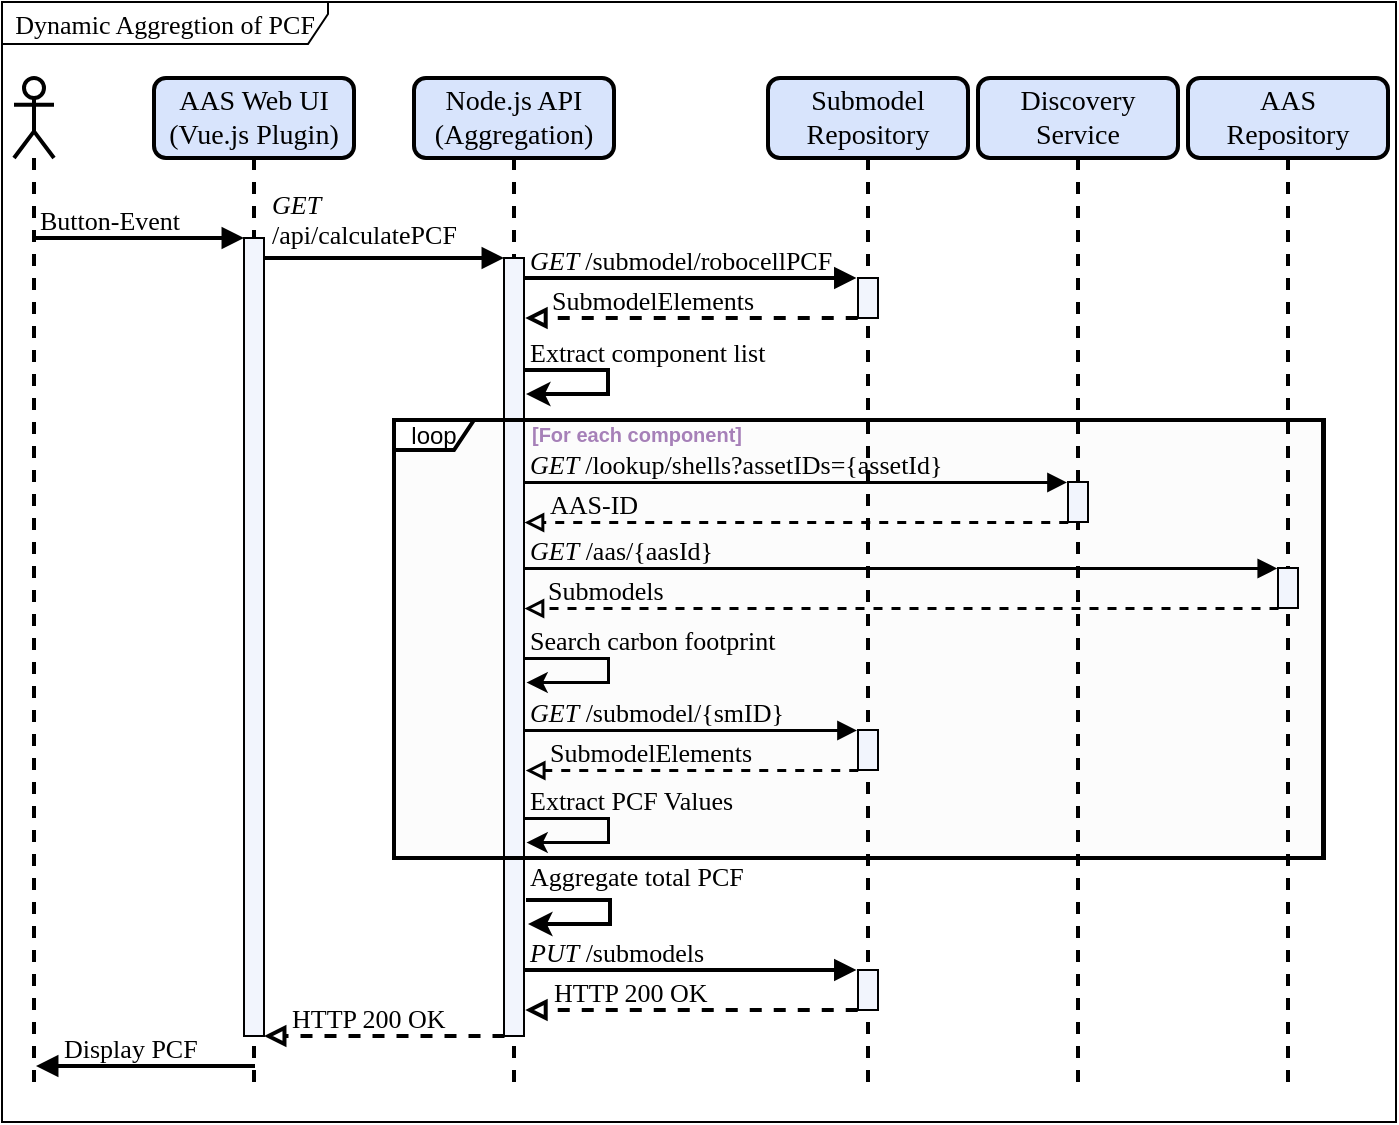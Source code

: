 <mxfile version="27.0.9">
  <diagram name="Seite-1" id="PKCKO2JZGXZ1WHyT4p6J">
    <mxGraphModel dx="1090" dy="825" grid="0" gridSize="1" guides="1" tooltips="1" connect="1" arrows="1" fold="1" page="1" pageScale="1" pageWidth="827" pageHeight="1169" math="0" shadow="0">
      <root>
        <mxCell id="0" />
        <mxCell id="1" parent="0" />
        <mxCell id="T0_c9oBNIR08QPvrWOdN-19" value="" style="rounded=0;whiteSpace=wrap;html=1;fillColor=#FCFCFC;" vertex="1" parent="1">
          <mxGeometry x="320" y="651" width="464" height="219" as="geometry" />
        </mxCell>
        <mxCell id="VinP_fHk5Zw0z-EUnCDr-19" value="&lt;font face=&quot;Times New Roman&quot; style=&quot;font-size: 14px;&quot;&gt;AAS Web UI&lt;/font&gt;&lt;div&gt;&lt;font face=&quot;Times New Roman&quot; style=&quot;font-size: 14px;&quot;&gt;(Vue.js Plugin)&lt;/font&gt;&lt;/div&gt;" style="shape=umlLifeline;perimeter=lifelinePerimeter;whiteSpace=wrap;html=1;container=1;dropTarget=0;collapsible=0;recursiveResize=0;outlineConnect=0;portConstraint=eastwest;newEdgeStyle={&quot;curved&quot;:0,&quot;rounded&quot;:0};rounded=1;fillColor=#D8E4FC;strokeWidth=2;" parent="1" vertex="1">
          <mxGeometry x="200" y="480" width="100" height="503" as="geometry" />
        </mxCell>
        <mxCell id="VinP_fHk5Zw0z-EUnCDr-28" value="" style="html=1;points=[[0,0,0,0,5],[0,1,0,0,-5],[1,0,0,0,5],[1,1,0,0,-5]];perimeter=orthogonalPerimeter;outlineConnect=0;targetShapes=umlLifeline;portConstraint=eastwest;newEdgeStyle={&quot;curved&quot;:0,&quot;rounded&quot;:0};fillColor=#F2F5FD;" parent="VinP_fHk5Zw0z-EUnCDr-19" vertex="1">
          <mxGeometry x="45" y="80" width="10" height="399" as="geometry" />
        </mxCell>
        <mxCell id="VinP_fHk5Zw0z-EUnCDr-20" value="" style="shape=umlLifeline;perimeter=lifelinePerimeter;whiteSpace=wrap;html=1;container=1;dropTarget=0;collapsible=0;recursiveResize=0;outlineConnect=0;portConstraint=eastwest;newEdgeStyle={&quot;curved&quot;:0,&quot;rounded&quot;:0};participant=umlActor;strokeWidth=2;" parent="1" vertex="1">
          <mxGeometry x="130" y="480" width="20" height="503" as="geometry" />
        </mxCell>
        <mxCell id="VinP_fHk5Zw0z-EUnCDr-21" value="&lt;font face=&quot;Times New Roman&quot; style=&quot;font-size: 14px;&quot;&gt;Node.js API&lt;/font&gt;&lt;div&gt;&lt;font face=&quot;Times New Roman&quot; style=&quot;font-size: 14px;&quot;&gt;(Aggregation&lt;span style=&quot;background-color: transparent; color: light-dark(rgb(0, 0, 0), rgb(255, 255, 255));&quot;&gt;)&lt;/span&gt;&lt;/font&gt;&lt;/div&gt;" style="shape=umlLifeline;perimeter=lifelinePerimeter;whiteSpace=wrap;html=1;container=1;dropTarget=0;collapsible=0;recursiveResize=0;outlineConnect=0;portConstraint=eastwest;newEdgeStyle={&quot;curved&quot;:0,&quot;rounded&quot;:0};rounded=1;fillColor=#D8E4FC;strokeColor=default;strokeWidth=2;" parent="1" vertex="1">
          <mxGeometry x="330" y="480" width="100" height="503" as="geometry" />
        </mxCell>
        <mxCell id="VinP_fHk5Zw0z-EUnCDr-29" value="" style="html=1;points=[[0,0,0,0,5],[0,1,0,0,-5],[1,0,0,0,5],[1,1,0,0,-5]];perimeter=orthogonalPerimeter;outlineConnect=0;targetShapes=umlLifeline;portConstraint=eastwest;newEdgeStyle={&quot;curved&quot;:0,&quot;rounded&quot;:0};fillColor=#F2F5FD;" parent="VinP_fHk5Zw0z-EUnCDr-21" vertex="1">
          <mxGeometry x="45" y="90" width="10" height="389" as="geometry" />
        </mxCell>
        <mxCell id="VinP_fHk5Zw0z-EUnCDr-24" value="Submodel&lt;div&gt;Repository&lt;/div&gt;" style="shape=umlLifeline;perimeter=lifelinePerimeter;whiteSpace=wrap;html=1;container=1;dropTarget=0;collapsible=0;recursiveResize=0;outlineConnect=0;portConstraint=eastwest;newEdgeStyle={&quot;curved&quot;:0,&quot;rounded&quot;:0};rounded=1;fillColor=#D8E4FC;strokeWidth=2;fontSize=14;fontFamily=Times New Roman;" parent="1" vertex="1">
          <mxGeometry x="507" y="480" width="100" height="503" as="geometry" />
        </mxCell>
        <mxCell id="VinP_fHk5Zw0z-EUnCDr-36" value="" style="html=1;points=[[0,0,0,0,5],[0,1,0,0,-5],[1,0,0,0,5],[1,1,0,0,-5]];perimeter=orthogonalPerimeter;outlineConnect=0;targetShapes=umlLifeline;portConstraint=eastwest;newEdgeStyle={&quot;curved&quot;:0,&quot;rounded&quot;:0};fillColor=#F2F5FD;" parent="VinP_fHk5Zw0z-EUnCDr-24" vertex="1">
          <mxGeometry x="45" y="100" width="10" height="20" as="geometry" />
        </mxCell>
        <mxCell id="VinP_fHk5Zw0z-EUnCDr-27" value="" style="html=1;verticalAlign=bottom;endArrow=block;curved=0;rounded=0;align=center;strokeWidth=2;" parent="1" edge="1">
          <mxGeometry x="0.0" width="80" relative="1" as="geometry">
            <mxPoint x="140" y="560" as="sourcePoint" />
            <mxPoint x="245" y="560" as="targetPoint" />
            <mxPoint as="offset" />
          </mxGeometry>
        </mxCell>
        <mxCell id="VinP_fHk5Zw0z-EUnCDr-30" value="" style="html=1;verticalAlign=bottom;endArrow=block;curved=0;rounded=0;strokeWidth=2;" parent="1" edge="1">
          <mxGeometry width="80" relative="1" as="geometry">
            <mxPoint x="255" y="570" as="sourcePoint" />
            <mxPoint x="375" y="570" as="targetPoint" />
            <mxPoint as="offset" />
          </mxGeometry>
        </mxCell>
        <mxCell id="VinP_fHk5Zw0z-EUnCDr-31" value="Discovery&lt;div&gt;Service&lt;/div&gt;" style="shape=umlLifeline;perimeter=lifelinePerimeter;whiteSpace=wrap;html=1;container=1;dropTarget=0;collapsible=0;recursiveResize=0;outlineConnect=0;portConstraint=eastwest;newEdgeStyle={&quot;curved&quot;:0,&quot;rounded&quot;:0};rounded=1;fillColor=#D8E4FC;strokeWidth=2;fontSize=14;fontFamily=Times New Roman;" parent="1" vertex="1">
          <mxGeometry x="612" y="480" width="100" height="503" as="geometry" />
        </mxCell>
        <mxCell id="VinP_fHk5Zw0z-EUnCDr-65" value="" style="html=1;points=[[0,0,0,0,5],[0,1,0,0,-5],[1,0,0,0,5],[1,1,0,0,-5]];perimeter=orthogonalPerimeter;outlineConnect=0;targetShapes=umlLifeline;portConstraint=eastwest;newEdgeStyle={&quot;curved&quot;:0,&quot;rounded&quot;:0};fillColor=#F2F5FD;" parent="VinP_fHk5Zw0z-EUnCDr-31" vertex="1">
          <mxGeometry x="45" y="202" width="10" height="20" as="geometry" />
        </mxCell>
        <mxCell id="VinP_fHk5Zw0z-EUnCDr-32" value="AAS&lt;div&gt;Repository&lt;/div&gt;" style="shape=umlLifeline;perimeter=lifelinePerimeter;whiteSpace=wrap;html=1;container=1;dropTarget=0;collapsible=0;recursiveResize=0;outlineConnect=0;portConstraint=eastwest;newEdgeStyle={&quot;curved&quot;:0,&quot;rounded&quot;:0};rounded=1;fillColor=#D8E4FC;strokeWidth=2;fontSize=14;fontFamily=Times New Roman;" parent="1" vertex="1">
          <mxGeometry x="717" y="480" width="100" height="503" as="geometry" />
        </mxCell>
        <mxCell id="VinP_fHk5Zw0z-EUnCDr-35" value="" style="html=1;verticalAlign=bottom;endArrow=block;curved=0;rounded=0;strokeWidth=2;" parent="1" edge="1">
          <mxGeometry x="0.0" width="80" relative="1" as="geometry">
            <mxPoint x="385" y="580" as="sourcePoint" />
            <mxPoint x="551.25" y="580" as="targetPoint" />
            <mxPoint as="offset" />
          </mxGeometry>
        </mxCell>
        <mxCell id="VinP_fHk5Zw0z-EUnCDr-37" value="" style="html=1;verticalAlign=bottom;endArrow=block;curved=0;rounded=0;dashed=1;endFill=0;strokeWidth=2;" parent="1" edge="1">
          <mxGeometry x="0.0" width="80" relative="1" as="geometry">
            <mxPoint x="551.87" y="600" as="sourcePoint" />
            <mxPoint x="385.62" y="600" as="targetPoint" />
            <mxPoint as="offset" />
          </mxGeometry>
        </mxCell>
        <mxCell id="VinP_fHk5Zw0z-EUnCDr-61" value="loop" style="shape=umlFrame;whiteSpace=wrap;html=1;pointerEvents=0;width=40;height=15;strokeColor=#000000;strokeWidth=2;fillColor=default;gradientColor=none;shadow=0;" parent="1" vertex="1">
          <mxGeometry x="320" y="651" width="465" height="219" as="geometry" />
        </mxCell>
        <mxCell id="VinP_fHk5Zw0z-EUnCDr-66" value="" style="html=1;points=[[0,0,0,0,5],[0,1,0,0,-5],[1,0,0,0,5],[1,1,0,0,-5]];perimeter=orthogonalPerimeter;outlineConnect=0;targetShapes=umlLifeline;portConstraint=eastwest;newEdgeStyle={&quot;curved&quot;:0,&quot;rounded&quot;:0};fillColor=#F2F5FD;" parent="1" vertex="1">
          <mxGeometry x="762" y="725" width="10" height="20" as="geometry" />
        </mxCell>
        <mxCell id="VinP_fHk5Zw0z-EUnCDr-67" value="" style="html=1;verticalAlign=bottom;endArrow=block;curved=0;rounded=0;align=right;strokeWidth=1.5;" parent="1" edge="1">
          <mxGeometry x="0.0" width="80" relative="1" as="geometry">
            <mxPoint x="385" y="682" as="sourcePoint" />
            <mxPoint x="656.25" y="682" as="targetPoint" />
            <mxPoint as="offset" />
          </mxGeometry>
        </mxCell>
        <mxCell id="VinP_fHk5Zw0z-EUnCDr-68" value="" style="html=1;verticalAlign=bottom;endArrow=block;curved=0;rounded=0;dashed=1;endFill=0;align=right;strokeWidth=1.5;" parent="1" edge="1">
          <mxGeometry x="0.0" width="80" relative="1" as="geometry">
            <mxPoint x="656.87" y="702" as="sourcePoint" />
            <mxPoint x="385" y="702" as="targetPoint" />
            <mxPoint as="offset" />
          </mxGeometry>
        </mxCell>
        <mxCell id="VinP_fHk5Zw0z-EUnCDr-70" value="" style="html=1;verticalAlign=bottom;endArrow=block;curved=0;rounded=0;align=right;strokeWidth=1.5;" parent="1" edge="1">
          <mxGeometry x="0.0" width="80" relative="1" as="geometry">
            <mxPoint x="385" y="725" as="sourcePoint" />
            <mxPoint x="761.38" y="725" as="targetPoint" />
            <mxPoint as="offset" />
          </mxGeometry>
        </mxCell>
        <mxCell id="VinP_fHk5Zw0z-EUnCDr-71" value="" style="html=1;verticalAlign=bottom;endArrow=block;curved=0;rounded=0;dashed=1;endFill=0;align=right;strokeWidth=1.5;" parent="1" edge="1">
          <mxGeometry x="0.0" width="80" relative="1" as="geometry">
            <mxPoint x="762" y="745" as="sourcePoint" />
            <mxPoint x="385" y="745" as="targetPoint" />
            <mxPoint as="offset" />
          </mxGeometry>
        </mxCell>
        <mxCell id="VinP_fHk5Zw0z-EUnCDr-73" value="Button-Event" style="text;html=1;align=left;verticalAlign=middle;whiteSpace=wrap;rounded=0;fontSize=13;fontFamily=Times New Roman;" parent="1" vertex="1">
          <mxGeometry x="141" y="546" width="103" height="10" as="geometry" />
        </mxCell>
        <mxCell id="VinP_fHk5Zw0z-EUnCDr-74" value="&lt;font face=&quot;Times New Roman&quot; style=&quot;font-size: 13px; line-height: 30%;&quot;&gt;&lt;i&gt;GET &lt;/i&gt;&lt;br&gt;/api/calculatePCF&lt;/font&gt;" style="text;html=1;align=left;verticalAlign=middle;whiteSpace=wrap;rounded=0;" parent="1" vertex="1">
          <mxGeometry x="257" y="529" width="124" height="44" as="geometry" />
        </mxCell>
        <mxCell id="VinP_fHk5Zw0z-EUnCDr-75" value="&lt;i&gt;GET &lt;/i&gt;/submodel/robocellPCF" style="text;html=1;align=left;verticalAlign=middle;whiteSpace=wrap;rounded=0;fontSize=13;fontFamily=Times New Roman;" parent="1" vertex="1">
          <mxGeometry x="386" y="560" width="165" height="21" as="geometry" />
        </mxCell>
        <mxCell id="VinP_fHk5Zw0z-EUnCDr-76" value="SubmodelElements" style="text;html=1;align=left;verticalAlign=middle;whiteSpace=wrap;rounded=0;fontSize=13;fontFamily=Times New Roman;" parent="1" vertex="1">
          <mxGeometry x="397" y="580" width="103" height="21" as="geometry" />
        </mxCell>
        <mxCell id="VinP_fHk5Zw0z-EUnCDr-77" value="&lt;i&gt;GET &lt;/i&gt;/lookup/shells?assetIDs={assetId}&amp;nbsp;" style="text;html=1;align=left;verticalAlign=middle;whiteSpace=wrap;rounded=0;fontSize=13;fontFamily=Times New Roman;" parent="1" vertex="1">
          <mxGeometry x="386" y="662" width="261" height="21" as="geometry" />
        </mxCell>
        <mxCell id="VinP_fHk5Zw0z-EUnCDr-78" value="AAS-ID" style="text;html=1;align=left;verticalAlign=middle;whiteSpace=wrap;rounded=0;fontSize=13;fontFamily=Times New Roman;" parent="1" vertex="1">
          <mxGeometry x="396" y="682" width="103" height="21" as="geometry" />
        </mxCell>
        <mxCell id="VinP_fHk5Zw0z-EUnCDr-79" value="&lt;i&gt;GET&lt;/i&gt; /aas/{aasId}" style="text;html=1;align=left;verticalAlign=middle;whiteSpace=wrap;rounded=0;fontSize=13;fontFamily=Times New Roman;" parent="1" vertex="1">
          <mxGeometry x="386" y="705" width="103" height="21" as="geometry" />
        </mxCell>
        <mxCell id="VinP_fHk5Zw0z-EUnCDr-80" value="Submodels" style="text;html=1;align=left;verticalAlign=middle;whiteSpace=wrap;rounded=0;fontSize=13;fontFamily=Times New Roman;" parent="1" vertex="1">
          <mxGeometry x="395" y="725" width="117" height="21" as="geometry" />
        </mxCell>
        <mxCell id="VinP_fHk5Zw0z-EUnCDr-101" value="" style="html=1;points=[[0,0,0,0,5],[0,1,0,0,-5],[1,0,0,0,5],[1,1,0,0,-5]];perimeter=orthogonalPerimeter;outlineConnect=0;targetShapes=umlLifeline;portConstraint=eastwest;newEdgeStyle={&quot;curved&quot;:0,&quot;rounded&quot;:0};fillColor=#F2F5FD;" parent="1" vertex="1">
          <mxGeometry x="552" y="926" width="10" height="20" as="geometry" />
        </mxCell>
        <mxCell id="VinP_fHk5Zw0z-EUnCDr-102" value="" style="html=1;verticalAlign=bottom;endArrow=block;curved=0;rounded=0;strokeWidth=2;" parent="1" edge="1">
          <mxGeometry x="0.0" width="80" relative="1" as="geometry">
            <mxPoint x="385" y="926" as="sourcePoint" />
            <mxPoint x="551.25" y="926" as="targetPoint" />
            <mxPoint as="offset" />
          </mxGeometry>
        </mxCell>
        <mxCell id="VinP_fHk5Zw0z-EUnCDr-103" value="" style="html=1;verticalAlign=bottom;endArrow=block;curved=0;rounded=0;dashed=1;endFill=0;strokeWidth=2;" parent="1" edge="1">
          <mxGeometry x="0.0" width="80" relative="1" as="geometry">
            <mxPoint x="551.87" y="946" as="sourcePoint" />
            <mxPoint x="385.62" y="946" as="targetPoint" />
            <mxPoint as="offset" />
          </mxGeometry>
        </mxCell>
        <mxCell id="VinP_fHk5Zw0z-EUnCDr-104" value="&lt;i&gt;PUT&lt;/i&gt; /submodels" style="text;html=1;align=left;verticalAlign=middle;whiteSpace=wrap;rounded=0;fontSize=13;fontFamily=Times New Roman;" parent="1" vertex="1">
          <mxGeometry x="386" y="906" width="103" height="21" as="geometry" />
        </mxCell>
        <mxCell id="VinP_fHk5Zw0z-EUnCDr-105" value="HTTP 200 OK" style="text;html=1;align=left;verticalAlign=middle;whiteSpace=wrap;rounded=0;fontSize=13;fontFamily=Times New Roman;" parent="1" vertex="1">
          <mxGeometry x="398" y="926" width="103" height="21" as="geometry" />
        </mxCell>
        <mxCell id="VinP_fHk5Zw0z-EUnCDr-106" value="" style="endArrow=classic;html=1;rounded=0;entryX=1.1;entryY=0.431;entryDx=0;entryDy=0;entryPerimeter=0;strokeWidth=2;" parent="1" edge="1">
          <mxGeometry width="50" height="50" relative="1" as="geometry">
            <mxPoint x="385" y="626" as="sourcePoint" />
            <mxPoint x="386" y="638" as="targetPoint" />
            <Array as="points">
              <mxPoint x="427" y="626" />
              <mxPoint x="427" y="638" />
            </Array>
          </mxGeometry>
        </mxCell>
        <mxCell id="VinP_fHk5Zw0z-EUnCDr-107" value="Extract component list" style="text;html=1;align=left;verticalAlign=middle;whiteSpace=wrap;rounded=0;fontSize=13;fontFamily=Times New Roman;" parent="1" vertex="1">
          <mxGeometry x="386" y="606" width="213" height="21" as="geometry" />
        </mxCell>
        <mxCell id="VinP_fHk5Zw0z-EUnCDr-109" value="" style="html=1;verticalAlign=bottom;endArrow=block;curved=0;rounded=0;align=center;strokeWidth=2;" parent="1" edge="1">
          <mxGeometry x="0.0" width="80" relative="1" as="geometry">
            <mxPoint x="250.5" y="974" as="sourcePoint" />
            <mxPoint x="141" y="974" as="targetPoint" />
            <mxPoint as="offset" />
          </mxGeometry>
        </mxCell>
        <mxCell id="VinP_fHk5Zw0z-EUnCDr-110" value="HTTP 200 OK" style="text;html=1;align=left;verticalAlign=middle;whiteSpace=wrap;rounded=0;direction=south;fontSize=13;fontFamily=Times New Roman;" parent="1" vertex="1">
          <mxGeometry x="267" y="940" width="121" height="20" as="geometry" />
        </mxCell>
        <mxCell id="T0_c9oBNIR08QPvrWOdN-2" value="" style="html=1;points=[[0,0,0,0,5],[0,1,0,0,-5],[1,0,0,0,5],[1,1,0,0,-5]];perimeter=orthogonalPerimeter;outlineConnect=0;targetShapes=umlLifeline;portConstraint=eastwest;newEdgeStyle={&quot;curved&quot;:0,&quot;rounded&quot;:0};fillColor=#F2F5FD;" vertex="1" parent="1">
          <mxGeometry x="552" y="806" width="10" height="20" as="geometry" />
        </mxCell>
        <mxCell id="T0_c9oBNIR08QPvrWOdN-3" value="" style="html=1;verticalAlign=bottom;endArrow=block;curved=0;rounded=0;strokeWidth=1.5;" edge="1" parent="1">
          <mxGeometry x="0.0" width="80" relative="1" as="geometry">
            <mxPoint x="385" y="806" as="sourcePoint" />
            <mxPoint x="551.25" y="806" as="targetPoint" />
            <mxPoint as="offset" />
          </mxGeometry>
        </mxCell>
        <mxCell id="T0_c9oBNIR08QPvrWOdN-4" value="" style="html=1;verticalAlign=bottom;endArrow=block;curved=0;rounded=0;dashed=1;endFill=0;strokeWidth=1.5;" edge="1" parent="1">
          <mxGeometry x="0.0" width="80" relative="1" as="geometry">
            <mxPoint x="551.87" y="826" as="sourcePoint" />
            <mxPoint x="385.62" y="826" as="targetPoint" />
            <mxPoint as="offset" />
          </mxGeometry>
        </mxCell>
        <mxCell id="T0_c9oBNIR08QPvrWOdN-5" value="&lt;i&gt;GET&lt;/i&gt; /submodel/{smID}" style="text;html=1;align=left;verticalAlign=middle;whiteSpace=wrap;rounded=0;fontSize=13;fontFamily=Times New Roman;" vertex="1" parent="1">
          <mxGeometry x="386" y="786" width="181" height="21" as="geometry" />
        </mxCell>
        <mxCell id="T0_c9oBNIR08QPvrWOdN-6" value="SubmodelElements" style="text;html=1;align=left;verticalAlign=middle;whiteSpace=wrap;rounded=0;fontSize=13;fontFamily=Times New Roman;" vertex="1" parent="1">
          <mxGeometry x="396" y="806" width="103" height="21" as="geometry" />
        </mxCell>
        <mxCell id="T0_c9oBNIR08QPvrWOdN-7" value="&lt;b&gt;&lt;font style=&quot;font-size: 10px; color: rgb(166, 128, 184);&quot;&gt;[For each component]&lt;/font&gt;&lt;/b&gt;" style="text;html=1;align=center;verticalAlign=middle;whiteSpace=wrap;rounded=0;" vertex="1" parent="1">
          <mxGeometry x="354" y="650" width="175" height="16" as="geometry" />
        </mxCell>
        <mxCell id="T0_c9oBNIR08QPvrWOdN-9" value="" style="endArrow=classic;html=1;rounded=0;entryX=1.1;entryY=0.431;entryDx=0;entryDy=0;entryPerimeter=0;strokeWidth=1.5;" edge="1" parent="1">
          <mxGeometry width="50" height="50" relative="1" as="geometry">
            <mxPoint x="385" y="770" as="sourcePoint" />
            <mxPoint x="386" y="782" as="targetPoint" />
            <Array as="points">
              <mxPoint x="427" y="770" />
              <mxPoint x="427" y="782" />
            </Array>
          </mxGeometry>
        </mxCell>
        <mxCell id="T0_c9oBNIR08QPvrWOdN-10" value="Search carbon footprint" style="text;html=1;align=left;verticalAlign=middle;whiteSpace=wrap;rounded=0;fontSize=13;fontFamily=Times New Roman;" vertex="1" parent="1">
          <mxGeometry x="386" y="750" width="213" height="21" as="geometry" />
        </mxCell>
        <mxCell id="T0_c9oBNIR08QPvrWOdN-11" value="" style="endArrow=classic;html=1;rounded=0;entryX=1.1;entryY=0.431;entryDx=0;entryDy=0;entryPerimeter=0;strokeWidth=1.5;" edge="1" parent="1">
          <mxGeometry width="50" height="50" relative="1" as="geometry">
            <mxPoint x="385" y="850" as="sourcePoint" />
            <mxPoint x="386" y="862" as="targetPoint" />
            <Array as="points">
              <mxPoint x="427" y="850" />
              <mxPoint x="427" y="862" />
            </Array>
          </mxGeometry>
        </mxCell>
        <mxCell id="T0_c9oBNIR08QPvrWOdN-12" value="Extract PCF Values" style="text;html=1;align=left;verticalAlign=middle;whiteSpace=wrap;rounded=0;fontSize=13;fontFamily=Times New Roman;" vertex="1" parent="1">
          <mxGeometry x="386" y="830" width="213" height="21" as="geometry" />
        </mxCell>
        <mxCell id="T0_c9oBNIR08QPvrWOdN-13" value="" style="endArrow=classic;html=1;rounded=0;entryX=1.1;entryY=0.431;entryDx=0;entryDy=0;entryPerimeter=0;strokeWidth=2;" edge="1" parent="1">
          <mxGeometry width="50" height="50" relative="1" as="geometry">
            <mxPoint x="386" y="891" as="sourcePoint" />
            <mxPoint x="387" y="903" as="targetPoint" />
            <Array as="points">
              <mxPoint x="428" y="891" />
              <mxPoint x="428" y="903" />
            </Array>
          </mxGeometry>
        </mxCell>
        <mxCell id="T0_c9oBNIR08QPvrWOdN-14" value="Aggregate total PCF" style="text;html=1;align=left;verticalAlign=middle;whiteSpace=wrap;rounded=0;fontSize=13;fontFamily=Times New Roman;" vertex="1" parent="1">
          <mxGeometry x="386" y="868" width="213" height="21" as="geometry" />
        </mxCell>
        <mxCell id="T0_c9oBNIR08QPvrWOdN-15" value="" style="html=1;verticalAlign=bottom;endArrow=block;curved=0;rounded=0;dashed=1;endFill=0;strokeWidth=2;" edge="1" parent="1">
          <mxGeometry x="0.0" width="80" relative="1" as="geometry">
            <mxPoint x="375.25" y="959" as="sourcePoint" />
            <mxPoint x="255" y="959" as="targetPoint" />
            <mxPoint as="offset" />
          </mxGeometry>
        </mxCell>
        <mxCell id="T0_c9oBNIR08QPvrWOdN-18" value="Display PCF" style="text;html=1;align=left;verticalAlign=middle;whiteSpace=wrap;rounded=0;fontSize=13;fontFamily=Times New Roman;" vertex="1" parent="1">
          <mxGeometry x="153" y="956" width="103" height="17" as="geometry" />
        </mxCell>
        <mxCell id="T0_c9oBNIR08QPvrWOdN-20" value="Dynamic Aggregtion of PCF" style="shape=umlFrame;whiteSpace=wrap;html=1;pointerEvents=0;width=163;height=21;strokeColor=#000000;strokeWidth=1;fillColor=default;gradientColor=none;shadow=0;fontFamily=Times New Roman;fontSize=13;" vertex="1" parent="1">
          <mxGeometry x="124" y="442" width="697" height="560" as="geometry" />
        </mxCell>
      </root>
    </mxGraphModel>
  </diagram>
</mxfile>
